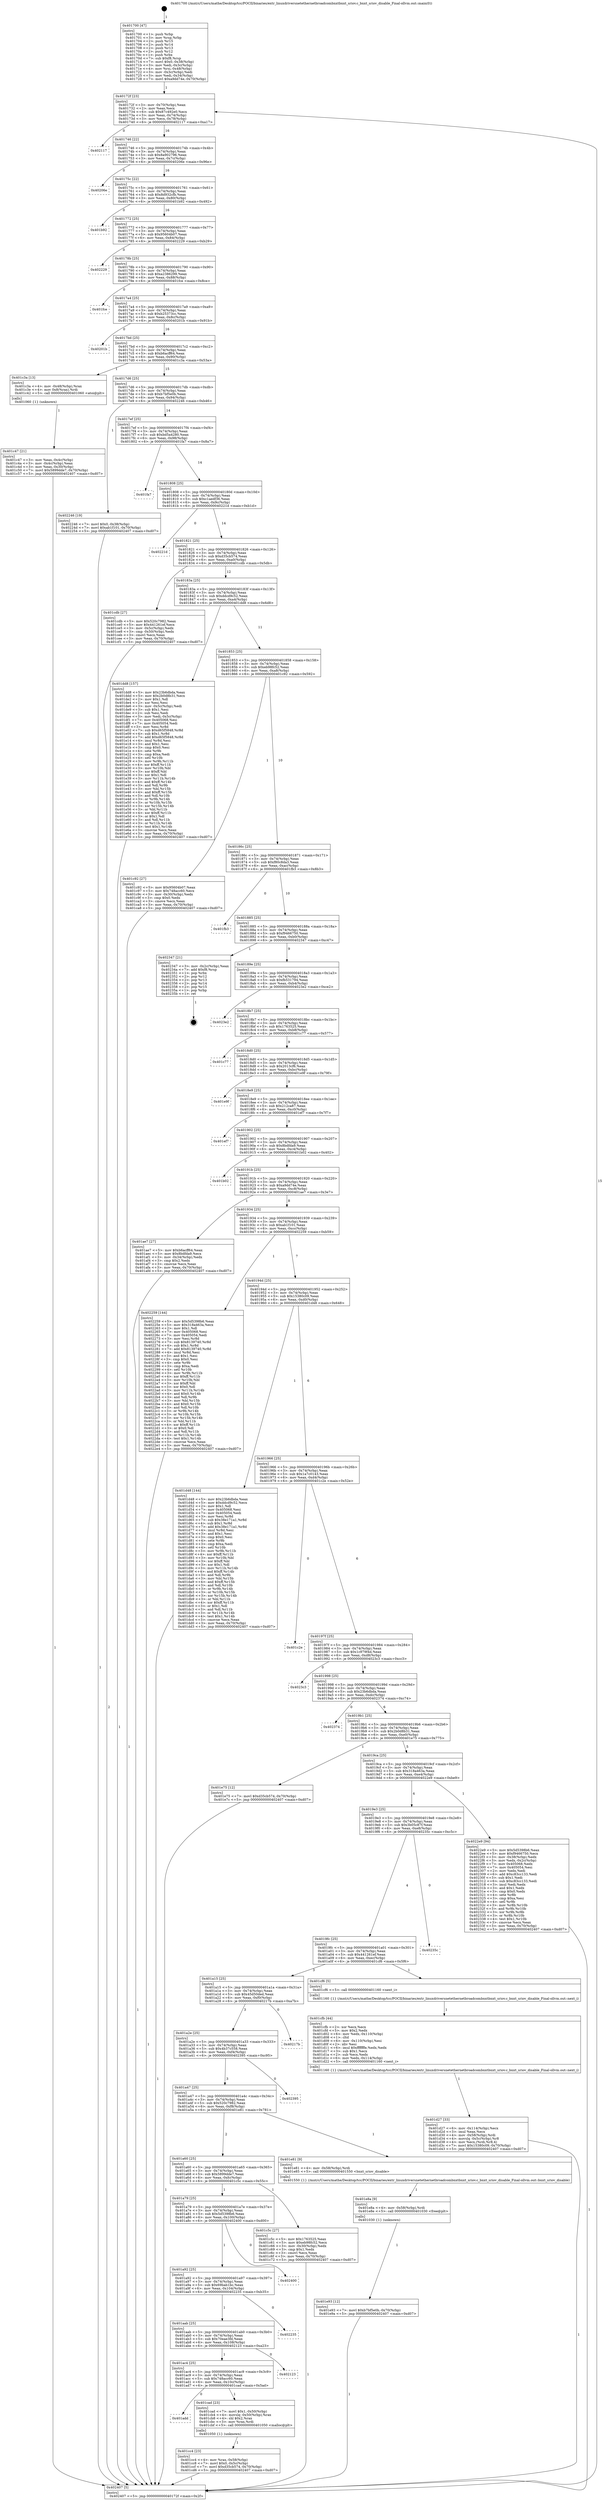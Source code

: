 digraph "0x401700" {
  label = "0x401700 (/mnt/c/Users/mathe/Desktop/tcc/POCII/binaries/extr_linuxdriversnetethernetbroadcombnxtbnxt_sriov.c_bnxt_sriov_disable_Final-ollvm.out::main(0))"
  labelloc = "t"
  node[shape=record]

  Entry [label="",width=0.3,height=0.3,shape=circle,fillcolor=black,style=filled]
  "0x40172f" [label="{
     0x40172f [23]\l
     | [instrs]\l
     &nbsp;&nbsp;0x40172f \<+3\>: mov -0x70(%rbp),%eax\l
     &nbsp;&nbsp;0x401732 \<+2\>: mov %eax,%ecx\l
     &nbsp;&nbsp;0x401734 \<+6\>: sub $0x87c492e0,%ecx\l
     &nbsp;&nbsp;0x40173a \<+3\>: mov %eax,-0x74(%rbp)\l
     &nbsp;&nbsp;0x40173d \<+3\>: mov %ecx,-0x78(%rbp)\l
     &nbsp;&nbsp;0x401740 \<+6\>: je 0000000000402117 \<main+0xa17\>\l
  }"]
  "0x402117" [label="{
     0x402117\l
  }", style=dashed]
  "0x401746" [label="{
     0x401746 [22]\l
     | [instrs]\l
     &nbsp;&nbsp;0x401746 \<+5\>: jmp 000000000040174b \<main+0x4b\>\l
     &nbsp;&nbsp;0x40174b \<+3\>: mov -0x74(%rbp),%eax\l
     &nbsp;&nbsp;0x40174e \<+5\>: sub $0x8a902796,%eax\l
     &nbsp;&nbsp;0x401753 \<+3\>: mov %eax,-0x7c(%rbp)\l
     &nbsp;&nbsp;0x401756 \<+6\>: je 000000000040206e \<main+0x96e\>\l
  }"]
  Exit [label="",width=0.3,height=0.3,shape=circle,fillcolor=black,style=filled,peripheries=2]
  "0x40206e" [label="{
     0x40206e\l
  }", style=dashed]
  "0x40175c" [label="{
     0x40175c [22]\l
     | [instrs]\l
     &nbsp;&nbsp;0x40175c \<+5\>: jmp 0000000000401761 \<main+0x61\>\l
     &nbsp;&nbsp;0x401761 \<+3\>: mov -0x74(%rbp),%eax\l
     &nbsp;&nbsp;0x401764 \<+5\>: sub $0x8d932cfb,%eax\l
     &nbsp;&nbsp;0x401769 \<+3\>: mov %eax,-0x80(%rbp)\l
     &nbsp;&nbsp;0x40176c \<+6\>: je 0000000000401b92 \<main+0x492\>\l
  }"]
  "0x401e93" [label="{
     0x401e93 [12]\l
     | [instrs]\l
     &nbsp;&nbsp;0x401e93 \<+7\>: movl $0xb7bf5e0b,-0x70(%rbp)\l
     &nbsp;&nbsp;0x401e9a \<+5\>: jmp 0000000000402407 \<main+0xd07\>\l
  }"]
  "0x401b92" [label="{
     0x401b92\l
  }", style=dashed]
  "0x401772" [label="{
     0x401772 [25]\l
     | [instrs]\l
     &nbsp;&nbsp;0x401772 \<+5\>: jmp 0000000000401777 \<main+0x77\>\l
     &nbsp;&nbsp;0x401777 \<+3\>: mov -0x74(%rbp),%eax\l
     &nbsp;&nbsp;0x40177a \<+5\>: sub $0x95604b07,%eax\l
     &nbsp;&nbsp;0x40177f \<+6\>: mov %eax,-0x84(%rbp)\l
     &nbsp;&nbsp;0x401785 \<+6\>: je 0000000000402229 \<main+0xb29\>\l
  }"]
  "0x401e8a" [label="{
     0x401e8a [9]\l
     | [instrs]\l
     &nbsp;&nbsp;0x401e8a \<+4\>: mov -0x58(%rbp),%rdi\l
     &nbsp;&nbsp;0x401e8e \<+5\>: call 0000000000401030 \<free@plt\>\l
     | [calls]\l
     &nbsp;&nbsp;0x401030 \{1\} (unknown)\l
  }"]
  "0x402229" [label="{
     0x402229\l
  }", style=dashed]
  "0x40178b" [label="{
     0x40178b [25]\l
     | [instrs]\l
     &nbsp;&nbsp;0x40178b \<+5\>: jmp 0000000000401790 \<main+0x90\>\l
     &nbsp;&nbsp;0x401790 \<+3\>: mov -0x74(%rbp),%eax\l
     &nbsp;&nbsp;0x401793 \<+5\>: sub $0xa2386299,%eax\l
     &nbsp;&nbsp;0x401798 \<+6\>: mov %eax,-0x88(%rbp)\l
     &nbsp;&nbsp;0x40179e \<+6\>: je 0000000000401fce \<main+0x8ce\>\l
  }"]
  "0x401d27" [label="{
     0x401d27 [33]\l
     | [instrs]\l
     &nbsp;&nbsp;0x401d27 \<+6\>: mov -0x114(%rbp),%ecx\l
     &nbsp;&nbsp;0x401d2d \<+3\>: imul %eax,%ecx\l
     &nbsp;&nbsp;0x401d30 \<+4\>: mov -0x58(%rbp),%rdi\l
     &nbsp;&nbsp;0x401d34 \<+4\>: movslq -0x5c(%rbp),%r8\l
     &nbsp;&nbsp;0x401d38 \<+4\>: mov %ecx,(%rdi,%r8,4)\l
     &nbsp;&nbsp;0x401d3c \<+7\>: movl $0x15380c09,-0x70(%rbp)\l
     &nbsp;&nbsp;0x401d43 \<+5\>: jmp 0000000000402407 \<main+0xd07\>\l
  }"]
  "0x401fce" [label="{
     0x401fce\l
  }", style=dashed]
  "0x4017a4" [label="{
     0x4017a4 [25]\l
     | [instrs]\l
     &nbsp;&nbsp;0x4017a4 \<+5\>: jmp 00000000004017a9 \<main+0xa9\>\l
     &nbsp;&nbsp;0x4017a9 \<+3\>: mov -0x74(%rbp),%eax\l
     &nbsp;&nbsp;0x4017ac \<+5\>: sub $0xb25373cc,%eax\l
     &nbsp;&nbsp;0x4017b1 \<+6\>: mov %eax,-0x8c(%rbp)\l
     &nbsp;&nbsp;0x4017b7 \<+6\>: je 000000000040201b \<main+0x91b\>\l
  }"]
  "0x401cfb" [label="{
     0x401cfb [44]\l
     | [instrs]\l
     &nbsp;&nbsp;0x401cfb \<+2\>: xor %ecx,%ecx\l
     &nbsp;&nbsp;0x401cfd \<+5\>: mov $0x2,%edx\l
     &nbsp;&nbsp;0x401d02 \<+6\>: mov %edx,-0x110(%rbp)\l
     &nbsp;&nbsp;0x401d08 \<+1\>: cltd\l
     &nbsp;&nbsp;0x401d09 \<+6\>: mov -0x110(%rbp),%esi\l
     &nbsp;&nbsp;0x401d0f \<+2\>: idiv %esi\l
     &nbsp;&nbsp;0x401d11 \<+6\>: imul $0xfffffffe,%edx,%edx\l
     &nbsp;&nbsp;0x401d17 \<+3\>: sub $0x1,%ecx\l
     &nbsp;&nbsp;0x401d1a \<+2\>: sub %ecx,%edx\l
     &nbsp;&nbsp;0x401d1c \<+6\>: mov %edx,-0x114(%rbp)\l
     &nbsp;&nbsp;0x401d22 \<+5\>: call 0000000000401160 \<next_i\>\l
     | [calls]\l
     &nbsp;&nbsp;0x401160 \{1\} (/mnt/c/Users/mathe/Desktop/tcc/POCII/binaries/extr_linuxdriversnetethernetbroadcombnxtbnxt_sriov.c_bnxt_sriov_disable_Final-ollvm.out::next_i)\l
  }"]
  "0x40201b" [label="{
     0x40201b\l
  }", style=dashed]
  "0x4017bd" [label="{
     0x4017bd [25]\l
     | [instrs]\l
     &nbsp;&nbsp;0x4017bd \<+5\>: jmp 00000000004017c2 \<main+0xc2\>\l
     &nbsp;&nbsp;0x4017c2 \<+3\>: mov -0x74(%rbp),%eax\l
     &nbsp;&nbsp;0x4017c5 \<+5\>: sub $0xb6acff64,%eax\l
     &nbsp;&nbsp;0x4017ca \<+6\>: mov %eax,-0x90(%rbp)\l
     &nbsp;&nbsp;0x4017d0 \<+6\>: je 0000000000401c3a \<main+0x53a\>\l
  }"]
  "0x401cc4" [label="{
     0x401cc4 [23]\l
     | [instrs]\l
     &nbsp;&nbsp;0x401cc4 \<+4\>: mov %rax,-0x58(%rbp)\l
     &nbsp;&nbsp;0x401cc8 \<+7\>: movl $0x0,-0x5c(%rbp)\l
     &nbsp;&nbsp;0x401ccf \<+7\>: movl $0xd35cb574,-0x70(%rbp)\l
     &nbsp;&nbsp;0x401cd6 \<+5\>: jmp 0000000000402407 \<main+0xd07\>\l
  }"]
  "0x401c3a" [label="{
     0x401c3a [13]\l
     | [instrs]\l
     &nbsp;&nbsp;0x401c3a \<+4\>: mov -0x48(%rbp),%rax\l
     &nbsp;&nbsp;0x401c3e \<+4\>: mov 0x8(%rax),%rdi\l
     &nbsp;&nbsp;0x401c42 \<+5\>: call 0000000000401060 \<atoi@plt\>\l
     | [calls]\l
     &nbsp;&nbsp;0x401060 \{1\} (unknown)\l
  }"]
  "0x4017d6" [label="{
     0x4017d6 [25]\l
     | [instrs]\l
     &nbsp;&nbsp;0x4017d6 \<+5\>: jmp 00000000004017db \<main+0xdb\>\l
     &nbsp;&nbsp;0x4017db \<+3\>: mov -0x74(%rbp),%eax\l
     &nbsp;&nbsp;0x4017de \<+5\>: sub $0xb7bf5e0b,%eax\l
     &nbsp;&nbsp;0x4017e3 \<+6\>: mov %eax,-0x94(%rbp)\l
     &nbsp;&nbsp;0x4017e9 \<+6\>: je 0000000000402246 \<main+0xb46\>\l
  }"]
  "0x401add" [label="{
     0x401add\l
  }", style=dashed]
  "0x402246" [label="{
     0x402246 [19]\l
     | [instrs]\l
     &nbsp;&nbsp;0x402246 \<+7\>: movl $0x0,-0x38(%rbp)\l
     &nbsp;&nbsp;0x40224d \<+7\>: movl $0xab1f101,-0x70(%rbp)\l
     &nbsp;&nbsp;0x402254 \<+5\>: jmp 0000000000402407 \<main+0xd07\>\l
  }"]
  "0x4017ef" [label="{
     0x4017ef [25]\l
     | [instrs]\l
     &nbsp;&nbsp;0x4017ef \<+5\>: jmp 00000000004017f4 \<main+0xf4\>\l
     &nbsp;&nbsp;0x4017f4 \<+3\>: mov -0x74(%rbp),%eax\l
     &nbsp;&nbsp;0x4017f7 \<+5\>: sub $0xbd5a4280,%eax\l
     &nbsp;&nbsp;0x4017fc \<+6\>: mov %eax,-0x98(%rbp)\l
     &nbsp;&nbsp;0x401802 \<+6\>: je 0000000000401fa7 \<main+0x8a7\>\l
  }"]
  "0x401cad" [label="{
     0x401cad [23]\l
     | [instrs]\l
     &nbsp;&nbsp;0x401cad \<+7\>: movl $0x1,-0x50(%rbp)\l
     &nbsp;&nbsp;0x401cb4 \<+4\>: movslq -0x50(%rbp),%rax\l
     &nbsp;&nbsp;0x401cb8 \<+4\>: shl $0x2,%rax\l
     &nbsp;&nbsp;0x401cbc \<+3\>: mov %rax,%rdi\l
     &nbsp;&nbsp;0x401cbf \<+5\>: call 0000000000401050 \<malloc@plt\>\l
     | [calls]\l
     &nbsp;&nbsp;0x401050 \{1\} (unknown)\l
  }"]
  "0x401fa7" [label="{
     0x401fa7\l
  }", style=dashed]
  "0x401808" [label="{
     0x401808 [25]\l
     | [instrs]\l
     &nbsp;&nbsp;0x401808 \<+5\>: jmp 000000000040180d \<main+0x10d\>\l
     &nbsp;&nbsp;0x40180d \<+3\>: mov -0x74(%rbp),%eax\l
     &nbsp;&nbsp;0x401810 \<+5\>: sub $0xc1aedf36,%eax\l
     &nbsp;&nbsp;0x401815 \<+6\>: mov %eax,-0x9c(%rbp)\l
     &nbsp;&nbsp;0x40181b \<+6\>: je 000000000040221d \<main+0xb1d\>\l
  }"]
  "0x401ac4" [label="{
     0x401ac4 [25]\l
     | [instrs]\l
     &nbsp;&nbsp;0x401ac4 \<+5\>: jmp 0000000000401ac9 \<main+0x3c9\>\l
     &nbsp;&nbsp;0x401ac9 \<+3\>: mov -0x74(%rbp),%eax\l
     &nbsp;&nbsp;0x401acc \<+5\>: sub $0x748acc60,%eax\l
     &nbsp;&nbsp;0x401ad1 \<+6\>: mov %eax,-0x10c(%rbp)\l
     &nbsp;&nbsp;0x401ad7 \<+6\>: je 0000000000401cad \<main+0x5ad\>\l
  }"]
  "0x40221d" [label="{
     0x40221d\l
  }", style=dashed]
  "0x401821" [label="{
     0x401821 [25]\l
     | [instrs]\l
     &nbsp;&nbsp;0x401821 \<+5\>: jmp 0000000000401826 \<main+0x126\>\l
     &nbsp;&nbsp;0x401826 \<+3\>: mov -0x74(%rbp),%eax\l
     &nbsp;&nbsp;0x401829 \<+5\>: sub $0xd35cb574,%eax\l
     &nbsp;&nbsp;0x40182e \<+6\>: mov %eax,-0xa0(%rbp)\l
     &nbsp;&nbsp;0x401834 \<+6\>: je 0000000000401cdb \<main+0x5db\>\l
  }"]
  "0x402123" [label="{
     0x402123\l
  }", style=dashed]
  "0x401cdb" [label="{
     0x401cdb [27]\l
     | [instrs]\l
     &nbsp;&nbsp;0x401cdb \<+5\>: mov $0x520c7982,%eax\l
     &nbsp;&nbsp;0x401ce0 \<+5\>: mov $0x441261ef,%ecx\l
     &nbsp;&nbsp;0x401ce5 \<+3\>: mov -0x5c(%rbp),%edx\l
     &nbsp;&nbsp;0x401ce8 \<+3\>: cmp -0x50(%rbp),%edx\l
     &nbsp;&nbsp;0x401ceb \<+3\>: cmovl %ecx,%eax\l
     &nbsp;&nbsp;0x401cee \<+3\>: mov %eax,-0x70(%rbp)\l
     &nbsp;&nbsp;0x401cf1 \<+5\>: jmp 0000000000402407 \<main+0xd07\>\l
  }"]
  "0x40183a" [label="{
     0x40183a [25]\l
     | [instrs]\l
     &nbsp;&nbsp;0x40183a \<+5\>: jmp 000000000040183f \<main+0x13f\>\l
     &nbsp;&nbsp;0x40183f \<+3\>: mov -0x74(%rbp),%eax\l
     &nbsp;&nbsp;0x401842 \<+5\>: sub $0xddcd9c52,%eax\l
     &nbsp;&nbsp;0x401847 \<+6\>: mov %eax,-0xa4(%rbp)\l
     &nbsp;&nbsp;0x40184d \<+6\>: je 0000000000401dd8 \<main+0x6d8\>\l
  }"]
  "0x401aab" [label="{
     0x401aab [25]\l
     | [instrs]\l
     &nbsp;&nbsp;0x401aab \<+5\>: jmp 0000000000401ab0 \<main+0x3b0\>\l
     &nbsp;&nbsp;0x401ab0 \<+3\>: mov -0x74(%rbp),%eax\l
     &nbsp;&nbsp;0x401ab3 \<+5\>: sub $0x70eae3fd,%eax\l
     &nbsp;&nbsp;0x401ab8 \<+6\>: mov %eax,-0x108(%rbp)\l
     &nbsp;&nbsp;0x401abe \<+6\>: je 0000000000402123 \<main+0xa23\>\l
  }"]
  "0x401dd8" [label="{
     0x401dd8 [157]\l
     | [instrs]\l
     &nbsp;&nbsp;0x401dd8 \<+5\>: mov $0x23b6dbda,%eax\l
     &nbsp;&nbsp;0x401ddd \<+5\>: mov $0x2b0d8b31,%ecx\l
     &nbsp;&nbsp;0x401de2 \<+2\>: mov $0x1,%dl\l
     &nbsp;&nbsp;0x401de4 \<+2\>: xor %esi,%esi\l
     &nbsp;&nbsp;0x401de6 \<+3\>: mov -0x5c(%rbp),%edi\l
     &nbsp;&nbsp;0x401de9 \<+3\>: sub $0x1,%esi\l
     &nbsp;&nbsp;0x401dec \<+2\>: sub %esi,%edi\l
     &nbsp;&nbsp;0x401dee \<+3\>: mov %edi,-0x5c(%rbp)\l
     &nbsp;&nbsp;0x401df1 \<+7\>: mov 0x405068,%esi\l
     &nbsp;&nbsp;0x401df8 \<+7\>: mov 0x405054,%edi\l
     &nbsp;&nbsp;0x401dff \<+3\>: mov %esi,%r8d\l
     &nbsp;&nbsp;0x401e02 \<+7\>: sub $0xd65f5848,%r8d\l
     &nbsp;&nbsp;0x401e09 \<+4\>: sub $0x1,%r8d\l
     &nbsp;&nbsp;0x401e0d \<+7\>: add $0xd65f5848,%r8d\l
     &nbsp;&nbsp;0x401e14 \<+4\>: imul %r8d,%esi\l
     &nbsp;&nbsp;0x401e18 \<+3\>: and $0x1,%esi\l
     &nbsp;&nbsp;0x401e1b \<+3\>: cmp $0x0,%esi\l
     &nbsp;&nbsp;0x401e1e \<+4\>: sete %r9b\l
     &nbsp;&nbsp;0x401e22 \<+3\>: cmp $0xa,%edi\l
     &nbsp;&nbsp;0x401e25 \<+4\>: setl %r10b\l
     &nbsp;&nbsp;0x401e29 \<+3\>: mov %r9b,%r11b\l
     &nbsp;&nbsp;0x401e2c \<+4\>: xor $0xff,%r11b\l
     &nbsp;&nbsp;0x401e30 \<+3\>: mov %r10b,%bl\l
     &nbsp;&nbsp;0x401e33 \<+3\>: xor $0xff,%bl\l
     &nbsp;&nbsp;0x401e36 \<+3\>: xor $0x1,%dl\l
     &nbsp;&nbsp;0x401e39 \<+3\>: mov %r11b,%r14b\l
     &nbsp;&nbsp;0x401e3c \<+4\>: and $0xff,%r14b\l
     &nbsp;&nbsp;0x401e40 \<+3\>: and %dl,%r9b\l
     &nbsp;&nbsp;0x401e43 \<+3\>: mov %bl,%r15b\l
     &nbsp;&nbsp;0x401e46 \<+4\>: and $0xff,%r15b\l
     &nbsp;&nbsp;0x401e4a \<+3\>: and %dl,%r10b\l
     &nbsp;&nbsp;0x401e4d \<+3\>: or %r9b,%r14b\l
     &nbsp;&nbsp;0x401e50 \<+3\>: or %r10b,%r15b\l
     &nbsp;&nbsp;0x401e53 \<+3\>: xor %r15b,%r14b\l
     &nbsp;&nbsp;0x401e56 \<+3\>: or %bl,%r11b\l
     &nbsp;&nbsp;0x401e59 \<+4\>: xor $0xff,%r11b\l
     &nbsp;&nbsp;0x401e5d \<+3\>: or $0x1,%dl\l
     &nbsp;&nbsp;0x401e60 \<+3\>: and %dl,%r11b\l
     &nbsp;&nbsp;0x401e63 \<+3\>: or %r11b,%r14b\l
     &nbsp;&nbsp;0x401e66 \<+4\>: test $0x1,%r14b\l
     &nbsp;&nbsp;0x401e6a \<+3\>: cmovne %ecx,%eax\l
     &nbsp;&nbsp;0x401e6d \<+3\>: mov %eax,-0x70(%rbp)\l
     &nbsp;&nbsp;0x401e70 \<+5\>: jmp 0000000000402407 \<main+0xd07\>\l
  }"]
  "0x401853" [label="{
     0x401853 [25]\l
     | [instrs]\l
     &nbsp;&nbsp;0x401853 \<+5\>: jmp 0000000000401858 \<main+0x158\>\l
     &nbsp;&nbsp;0x401858 \<+3\>: mov -0x74(%rbp),%eax\l
     &nbsp;&nbsp;0x40185b \<+5\>: sub $0xeb98fc52,%eax\l
     &nbsp;&nbsp;0x401860 \<+6\>: mov %eax,-0xa8(%rbp)\l
     &nbsp;&nbsp;0x401866 \<+6\>: je 0000000000401c92 \<main+0x592\>\l
  }"]
  "0x402235" [label="{
     0x402235\l
  }", style=dashed]
  "0x401c92" [label="{
     0x401c92 [27]\l
     | [instrs]\l
     &nbsp;&nbsp;0x401c92 \<+5\>: mov $0x95604b07,%eax\l
     &nbsp;&nbsp;0x401c97 \<+5\>: mov $0x748acc60,%ecx\l
     &nbsp;&nbsp;0x401c9c \<+3\>: mov -0x30(%rbp),%edx\l
     &nbsp;&nbsp;0x401c9f \<+3\>: cmp $0x0,%edx\l
     &nbsp;&nbsp;0x401ca2 \<+3\>: cmove %ecx,%eax\l
     &nbsp;&nbsp;0x401ca5 \<+3\>: mov %eax,-0x70(%rbp)\l
     &nbsp;&nbsp;0x401ca8 \<+5\>: jmp 0000000000402407 \<main+0xd07\>\l
  }"]
  "0x40186c" [label="{
     0x40186c [25]\l
     | [instrs]\l
     &nbsp;&nbsp;0x40186c \<+5\>: jmp 0000000000401871 \<main+0x171\>\l
     &nbsp;&nbsp;0x401871 \<+3\>: mov -0x74(%rbp),%eax\l
     &nbsp;&nbsp;0x401874 \<+5\>: sub $0xf80c8da3,%eax\l
     &nbsp;&nbsp;0x401879 \<+6\>: mov %eax,-0xac(%rbp)\l
     &nbsp;&nbsp;0x40187f \<+6\>: je 0000000000401fb3 \<main+0x8b3\>\l
  }"]
  "0x401a92" [label="{
     0x401a92 [25]\l
     | [instrs]\l
     &nbsp;&nbsp;0x401a92 \<+5\>: jmp 0000000000401a97 \<main+0x397\>\l
     &nbsp;&nbsp;0x401a97 \<+3\>: mov -0x74(%rbp),%eax\l
     &nbsp;&nbsp;0x401a9a \<+5\>: sub $0x69bab1bc,%eax\l
     &nbsp;&nbsp;0x401a9f \<+6\>: mov %eax,-0x104(%rbp)\l
     &nbsp;&nbsp;0x401aa5 \<+6\>: je 0000000000402235 \<main+0xb35\>\l
  }"]
  "0x401fb3" [label="{
     0x401fb3\l
  }", style=dashed]
  "0x401885" [label="{
     0x401885 [25]\l
     | [instrs]\l
     &nbsp;&nbsp;0x401885 \<+5\>: jmp 000000000040188a \<main+0x18a\>\l
     &nbsp;&nbsp;0x40188a \<+3\>: mov -0x74(%rbp),%eax\l
     &nbsp;&nbsp;0x40188d \<+5\>: sub $0xf9466750,%eax\l
     &nbsp;&nbsp;0x401892 \<+6\>: mov %eax,-0xb0(%rbp)\l
     &nbsp;&nbsp;0x401898 \<+6\>: je 0000000000402347 \<main+0xc47\>\l
  }"]
  "0x402400" [label="{
     0x402400\l
  }", style=dashed]
  "0x402347" [label="{
     0x402347 [21]\l
     | [instrs]\l
     &nbsp;&nbsp;0x402347 \<+3\>: mov -0x2c(%rbp),%eax\l
     &nbsp;&nbsp;0x40234a \<+7\>: add $0xf8,%rsp\l
     &nbsp;&nbsp;0x402351 \<+1\>: pop %rbx\l
     &nbsp;&nbsp;0x402352 \<+2\>: pop %r12\l
     &nbsp;&nbsp;0x402354 \<+2\>: pop %r13\l
     &nbsp;&nbsp;0x402356 \<+2\>: pop %r14\l
     &nbsp;&nbsp;0x402358 \<+2\>: pop %r15\l
     &nbsp;&nbsp;0x40235a \<+1\>: pop %rbp\l
     &nbsp;&nbsp;0x40235b \<+1\>: ret\l
  }"]
  "0x40189e" [label="{
     0x40189e [25]\l
     | [instrs]\l
     &nbsp;&nbsp;0x40189e \<+5\>: jmp 00000000004018a3 \<main+0x1a3\>\l
     &nbsp;&nbsp;0x4018a3 \<+3\>: mov -0x74(%rbp),%eax\l
     &nbsp;&nbsp;0x4018a6 \<+5\>: sub $0xfb531794,%eax\l
     &nbsp;&nbsp;0x4018ab \<+6\>: mov %eax,-0xb4(%rbp)\l
     &nbsp;&nbsp;0x4018b1 \<+6\>: je 00000000004023e2 \<main+0xce2\>\l
  }"]
  "0x401a79" [label="{
     0x401a79 [25]\l
     | [instrs]\l
     &nbsp;&nbsp;0x401a79 \<+5\>: jmp 0000000000401a7e \<main+0x37e\>\l
     &nbsp;&nbsp;0x401a7e \<+3\>: mov -0x74(%rbp),%eax\l
     &nbsp;&nbsp;0x401a81 \<+5\>: sub $0x5d5398b6,%eax\l
     &nbsp;&nbsp;0x401a86 \<+6\>: mov %eax,-0x100(%rbp)\l
     &nbsp;&nbsp;0x401a8c \<+6\>: je 0000000000402400 \<main+0xd00\>\l
  }"]
  "0x4023e2" [label="{
     0x4023e2\l
  }", style=dashed]
  "0x4018b7" [label="{
     0x4018b7 [25]\l
     | [instrs]\l
     &nbsp;&nbsp;0x4018b7 \<+5\>: jmp 00000000004018bc \<main+0x1bc\>\l
     &nbsp;&nbsp;0x4018bc \<+3\>: mov -0x74(%rbp),%eax\l
     &nbsp;&nbsp;0x4018bf \<+5\>: sub $0x1763525,%eax\l
     &nbsp;&nbsp;0x4018c4 \<+6\>: mov %eax,-0xb8(%rbp)\l
     &nbsp;&nbsp;0x4018ca \<+6\>: je 0000000000401c77 \<main+0x577\>\l
  }"]
  "0x401c5c" [label="{
     0x401c5c [27]\l
     | [instrs]\l
     &nbsp;&nbsp;0x401c5c \<+5\>: mov $0x1763525,%eax\l
     &nbsp;&nbsp;0x401c61 \<+5\>: mov $0xeb98fc52,%ecx\l
     &nbsp;&nbsp;0x401c66 \<+3\>: mov -0x30(%rbp),%edx\l
     &nbsp;&nbsp;0x401c69 \<+3\>: cmp $0x1,%edx\l
     &nbsp;&nbsp;0x401c6c \<+3\>: cmovl %ecx,%eax\l
     &nbsp;&nbsp;0x401c6f \<+3\>: mov %eax,-0x70(%rbp)\l
     &nbsp;&nbsp;0x401c72 \<+5\>: jmp 0000000000402407 \<main+0xd07\>\l
  }"]
  "0x401c77" [label="{
     0x401c77\l
  }", style=dashed]
  "0x4018d0" [label="{
     0x4018d0 [25]\l
     | [instrs]\l
     &nbsp;&nbsp;0x4018d0 \<+5\>: jmp 00000000004018d5 \<main+0x1d5\>\l
     &nbsp;&nbsp;0x4018d5 \<+3\>: mov -0x74(%rbp),%eax\l
     &nbsp;&nbsp;0x4018d8 \<+5\>: sub $0x2013cf6,%eax\l
     &nbsp;&nbsp;0x4018dd \<+6\>: mov %eax,-0xbc(%rbp)\l
     &nbsp;&nbsp;0x4018e3 \<+6\>: je 0000000000401e9f \<main+0x79f\>\l
  }"]
  "0x401a60" [label="{
     0x401a60 [25]\l
     | [instrs]\l
     &nbsp;&nbsp;0x401a60 \<+5\>: jmp 0000000000401a65 \<main+0x365\>\l
     &nbsp;&nbsp;0x401a65 \<+3\>: mov -0x74(%rbp),%eax\l
     &nbsp;&nbsp;0x401a68 \<+5\>: sub $0x5899dde7,%eax\l
     &nbsp;&nbsp;0x401a6d \<+6\>: mov %eax,-0xfc(%rbp)\l
     &nbsp;&nbsp;0x401a73 \<+6\>: je 0000000000401c5c \<main+0x55c\>\l
  }"]
  "0x401e9f" [label="{
     0x401e9f\l
  }", style=dashed]
  "0x4018e9" [label="{
     0x4018e9 [25]\l
     | [instrs]\l
     &nbsp;&nbsp;0x4018e9 \<+5\>: jmp 00000000004018ee \<main+0x1ee\>\l
     &nbsp;&nbsp;0x4018ee \<+3\>: mov -0x74(%rbp),%eax\l
     &nbsp;&nbsp;0x4018f1 \<+5\>: sub $0x212ca87,%eax\l
     &nbsp;&nbsp;0x4018f6 \<+6\>: mov %eax,-0xc0(%rbp)\l
     &nbsp;&nbsp;0x4018fc \<+6\>: je 0000000000401ef7 \<main+0x7f7\>\l
  }"]
  "0x401e81" [label="{
     0x401e81 [9]\l
     | [instrs]\l
     &nbsp;&nbsp;0x401e81 \<+4\>: mov -0x58(%rbp),%rdi\l
     &nbsp;&nbsp;0x401e85 \<+5\>: call 0000000000401550 \<bnxt_sriov_disable\>\l
     | [calls]\l
     &nbsp;&nbsp;0x401550 \{1\} (/mnt/c/Users/mathe/Desktop/tcc/POCII/binaries/extr_linuxdriversnetethernetbroadcombnxtbnxt_sriov.c_bnxt_sriov_disable_Final-ollvm.out::bnxt_sriov_disable)\l
  }"]
  "0x401ef7" [label="{
     0x401ef7\l
  }", style=dashed]
  "0x401902" [label="{
     0x401902 [25]\l
     | [instrs]\l
     &nbsp;&nbsp;0x401902 \<+5\>: jmp 0000000000401907 \<main+0x207\>\l
     &nbsp;&nbsp;0x401907 \<+3\>: mov -0x74(%rbp),%eax\l
     &nbsp;&nbsp;0x40190a \<+5\>: sub $0x8bdfda9,%eax\l
     &nbsp;&nbsp;0x40190f \<+6\>: mov %eax,-0xc4(%rbp)\l
     &nbsp;&nbsp;0x401915 \<+6\>: je 0000000000401b02 \<main+0x402\>\l
  }"]
  "0x401a47" [label="{
     0x401a47 [25]\l
     | [instrs]\l
     &nbsp;&nbsp;0x401a47 \<+5\>: jmp 0000000000401a4c \<main+0x34c\>\l
     &nbsp;&nbsp;0x401a4c \<+3\>: mov -0x74(%rbp),%eax\l
     &nbsp;&nbsp;0x401a4f \<+5\>: sub $0x520c7982,%eax\l
     &nbsp;&nbsp;0x401a54 \<+6\>: mov %eax,-0xf8(%rbp)\l
     &nbsp;&nbsp;0x401a5a \<+6\>: je 0000000000401e81 \<main+0x781\>\l
  }"]
  "0x401b02" [label="{
     0x401b02\l
  }", style=dashed]
  "0x40191b" [label="{
     0x40191b [25]\l
     | [instrs]\l
     &nbsp;&nbsp;0x40191b \<+5\>: jmp 0000000000401920 \<main+0x220\>\l
     &nbsp;&nbsp;0x401920 \<+3\>: mov -0x74(%rbp),%eax\l
     &nbsp;&nbsp;0x401923 \<+5\>: sub $0xa9dd74e,%eax\l
     &nbsp;&nbsp;0x401928 \<+6\>: mov %eax,-0xc8(%rbp)\l
     &nbsp;&nbsp;0x40192e \<+6\>: je 0000000000401ae7 \<main+0x3e7\>\l
  }"]
  "0x402395" [label="{
     0x402395\l
  }", style=dashed]
  "0x401ae7" [label="{
     0x401ae7 [27]\l
     | [instrs]\l
     &nbsp;&nbsp;0x401ae7 \<+5\>: mov $0xb6acff64,%eax\l
     &nbsp;&nbsp;0x401aec \<+5\>: mov $0x8bdfda9,%ecx\l
     &nbsp;&nbsp;0x401af1 \<+3\>: mov -0x34(%rbp),%edx\l
     &nbsp;&nbsp;0x401af4 \<+3\>: cmp $0x2,%edx\l
     &nbsp;&nbsp;0x401af7 \<+3\>: cmovne %ecx,%eax\l
     &nbsp;&nbsp;0x401afa \<+3\>: mov %eax,-0x70(%rbp)\l
     &nbsp;&nbsp;0x401afd \<+5\>: jmp 0000000000402407 \<main+0xd07\>\l
  }"]
  "0x401934" [label="{
     0x401934 [25]\l
     | [instrs]\l
     &nbsp;&nbsp;0x401934 \<+5\>: jmp 0000000000401939 \<main+0x239\>\l
     &nbsp;&nbsp;0x401939 \<+3\>: mov -0x74(%rbp),%eax\l
     &nbsp;&nbsp;0x40193c \<+5\>: sub $0xab1f101,%eax\l
     &nbsp;&nbsp;0x401941 \<+6\>: mov %eax,-0xcc(%rbp)\l
     &nbsp;&nbsp;0x401947 \<+6\>: je 0000000000402259 \<main+0xb59\>\l
  }"]
  "0x402407" [label="{
     0x402407 [5]\l
     | [instrs]\l
     &nbsp;&nbsp;0x402407 \<+5\>: jmp 000000000040172f \<main+0x2f\>\l
  }"]
  "0x401700" [label="{
     0x401700 [47]\l
     | [instrs]\l
     &nbsp;&nbsp;0x401700 \<+1\>: push %rbp\l
     &nbsp;&nbsp;0x401701 \<+3\>: mov %rsp,%rbp\l
     &nbsp;&nbsp;0x401704 \<+2\>: push %r15\l
     &nbsp;&nbsp;0x401706 \<+2\>: push %r14\l
     &nbsp;&nbsp;0x401708 \<+2\>: push %r13\l
     &nbsp;&nbsp;0x40170a \<+2\>: push %r12\l
     &nbsp;&nbsp;0x40170c \<+1\>: push %rbx\l
     &nbsp;&nbsp;0x40170d \<+7\>: sub $0xf8,%rsp\l
     &nbsp;&nbsp;0x401714 \<+7\>: movl $0x0,-0x38(%rbp)\l
     &nbsp;&nbsp;0x40171b \<+3\>: mov %edi,-0x3c(%rbp)\l
     &nbsp;&nbsp;0x40171e \<+4\>: mov %rsi,-0x48(%rbp)\l
     &nbsp;&nbsp;0x401722 \<+3\>: mov -0x3c(%rbp),%edi\l
     &nbsp;&nbsp;0x401725 \<+3\>: mov %edi,-0x34(%rbp)\l
     &nbsp;&nbsp;0x401728 \<+7\>: movl $0xa9dd74e,-0x70(%rbp)\l
  }"]
  "0x401c47" [label="{
     0x401c47 [21]\l
     | [instrs]\l
     &nbsp;&nbsp;0x401c47 \<+3\>: mov %eax,-0x4c(%rbp)\l
     &nbsp;&nbsp;0x401c4a \<+3\>: mov -0x4c(%rbp),%eax\l
     &nbsp;&nbsp;0x401c4d \<+3\>: mov %eax,-0x30(%rbp)\l
     &nbsp;&nbsp;0x401c50 \<+7\>: movl $0x5899dde7,-0x70(%rbp)\l
     &nbsp;&nbsp;0x401c57 \<+5\>: jmp 0000000000402407 \<main+0xd07\>\l
  }"]
  "0x401a2e" [label="{
     0x401a2e [25]\l
     | [instrs]\l
     &nbsp;&nbsp;0x401a2e \<+5\>: jmp 0000000000401a33 \<main+0x333\>\l
     &nbsp;&nbsp;0x401a33 \<+3\>: mov -0x74(%rbp),%eax\l
     &nbsp;&nbsp;0x401a36 \<+5\>: sub $0x4b37c558,%eax\l
     &nbsp;&nbsp;0x401a3b \<+6\>: mov %eax,-0xf4(%rbp)\l
     &nbsp;&nbsp;0x401a41 \<+6\>: je 0000000000402395 \<main+0xc95\>\l
  }"]
  "0x402259" [label="{
     0x402259 [144]\l
     | [instrs]\l
     &nbsp;&nbsp;0x402259 \<+5\>: mov $0x5d5398b6,%eax\l
     &nbsp;&nbsp;0x40225e \<+5\>: mov $0x318a463a,%ecx\l
     &nbsp;&nbsp;0x402263 \<+2\>: mov $0x1,%dl\l
     &nbsp;&nbsp;0x402265 \<+7\>: mov 0x405068,%esi\l
     &nbsp;&nbsp;0x40226c \<+7\>: mov 0x405054,%edi\l
     &nbsp;&nbsp;0x402273 \<+3\>: mov %esi,%r8d\l
     &nbsp;&nbsp;0x402276 \<+7\>: sub $0x8139740,%r8d\l
     &nbsp;&nbsp;0x40227d \<+4\>: sub $0x1,%r8d\l
     &nbsp;&nbsp;0x402281 \<+7\>: add $0x8139740,%r8d\l
     &nbsp;&nbsp;0x402288 \<+4\>: imul %r8d,%esi\l
     &nbsp;&nbsp;0x40228c \<+3\>: and $0x1,%esi\l
     &nbsp;&nbsp;0x40228f \<+3\>: cmp $0x0,%esi\l
     &nbsp;&nbsp;0x402292 \<+4\>: sete %r9b\l
     &nbsp;&nbsp;0x402296 \<+3\>: cmp $0xa,%edi\l
     &nbsp;&nbsp;0x402299 \<+4\>: setl %r10b\l
     &nbsp;&nbsp;0x40229d \<+3\>: mov %r9b,%r11b\l
     &nbsp;&nbsp;0x4022a0 \<+4\>: xor $0xff,%r11b\l
     &nbsp;&nbsp;0x4022a4 \<+3\>: mov %r10b,%bl\l
     &nbsp;&nbsp;0x4022a7 \<+3\>: xor $0xff,%bl\l
     &nbsp;&nbsp;0x4022aa \<+3\>: xor $0x0,%dl\l
     &nbsp;&nbsp;0x4022ad \<+3\>: mov %r11b,%r14b\l
     &nbsp;&nbsp;0x4022b0 \<+4\>: and $0x0,%r14b\l
     &nbsp;&nbsp;0x4022b4 \<+3\>: and %dl,%r9b\l
     &nbsp;&nbsp;0x4022b7 \<+3\>: mov %bl,%r15b\l
     &nbsp;&nbsp;0x4022ba \<+4\>: and $0x0,%r15b\l
     &nbsp;&nbsp;0x4022be \<+3\>: and %dl,%r10b\l
     &nbsp;&nbsp;0x4022c1 \<+3\>: or %r9b,%r14b\l
     &nbsp;&nbsp;0x4022c4 \<+3\>: or %r10b,%r15b\l
     &nbsp;&nbsp;0x4022c7 \<+3\>: xor %r15b,%r14b\l
     &nbsp;&nbsp;0x4022ca \<+3\>: or %bl,%r11b\l
     &nbsp;&nbsp;0x4022cd \<+4\>: xor $0xff,%r11b\l
     &nbsp;&nbsp;0x4022d1 \<+3\>: or $0x0,%dl\l
     &nbsp;&nbsp;0x4022d4 \<+3\>: and %dl,%r11b\l
     &nbsp;&nbsp;0x4022d7 \<+3\>: or %r11b,%r14b\l
     &nbsp;&nbsp;0x4022da \<+4\>: test $0x1,%r14b\l
     &nbsp;&nbsp;0x4022de \<+3\>: cmovne %ecx,%eax\l
     &nbsp;&nbsp;0x4022e1 \<+3\>: mov %eax,-0x70(%rbp)\l
     &nbsp;&nbsp;0x4022e4 \<+5\>: jmp 0000000000402407 \<main+0xd07\>\l
  }"]
  "0x40194d" [label="{
     0x40194d [25]\l
     | [instrs]\l
     &nbsp;&nbsp;0x40194d \<+5\>: jmp 0000000000401952 \<main+0x252\>\l
     &nbsp;&nbsp;0x401952 \<+3\>: mov -0x74(%rbp),%eax\l
     &nbsp;&nbsp;0x401955 \<+5\>: sub $0x15380c09,%eax\l
     &nbsp;&nbsp;0x40195a \<+6\>: mov %eax,-0xd0(%rbp)\l
     &nbsp;&nbsp;0x401960 \<+6\>: je 0000000000401d48 \<main+0x648\>\l
  }"]
  "0x40217b" [label="{
     0x40217b\l
  }", style=dashed]
  "0x401d48" [label="{
     0x401d48 [144]\l
     | [instrs]\l
     &nbsp;&nbsp;0x401d48 \<+5\>: mov $0x23b6dbda,%eax\l
     &nbsp;&nbsp;0x401d4d \<+5\>: mov $0xddcd9c52,%ecx\l
     &nbsp;&nbsp;0x401d52 \<+2\>: mov $0x1,%dl\l
     &nbsp;&nbsp;0x401d54 \<+7\>: mov 0x405068,%esi\l
     &nbsp;&nbsp;0x401d5b \<+7\>: mov 0x405054,%edi\l
     &nbsp;&nbsp;0x401d62 \<+3\>: mov %esi,%r8d\l
     &nbsp;&nbsp;0x401d65 \<+7\>: sub $0x38e171a1,%r8d\l
     &nbsp;&nbsp;0x401d6c \<+4\>: sub $0x1,%r8d\l
     &nbsp;&nbsp;0x401d70 \<+7\>: add $0x38e171a1,%r8d\l
     &nbsp;&nbsp;0x401d77 \<+4\>: imul %r8d,%esi\l
     &nbsp;&nbsp;0x401d7b \<+3\>: and $0x1,%esi\l
     &nbsp;&nbsp;0x401d7e \<+3\>: cmp $0x0,%esi\l
     &nbsp;&nbsp;0x401d81 \<+4\>: sete %r9b\l
     &nbsp;&nbsp;0x401d85 \<+3\>: cmp $0xa,%edi\l
     &nbsp;&nbsp;0x401d88 \<+4\>: setl %r10b\l
     &nbsp;&nbsp;0x401d8c \<+3\>: mov %r9b,%r11b\l
     &nbsp;&nbsp;0x401d8f \<+4\>: xor $0xff,%r11b\l
     &nbsp;&nbsp;0x401d93 \<+3\>: mov %r10b,%bl\l
     &nbsp;&nbsp;0x401d96 \<+3\>: xor $0xff,%bl\l
     &nbsp;&nbsp;0x401d99 \<+3\>: xor $0x1,%dl\l
     &nbsp;&nbsp;0x401d9c \<+3\>: mov %r11b,%r14b\l
     &nbsp;&nbsp;0x401d9f \<+4\>: and $0xff,%r14b\l
     &nbsp;&nbsp;0x401da3 \<+3\>: and %dl,%r9b\l
     &nbsp;&nbsp;0x401da6 \<+3\>: mov %bl,%r15b\l
     &nbsp;&nbsp;0x401da9 \<+4\>: and $0xff,%r15b\l
     &nbsp;&nbsp;0x401dad \<+3\>: and %dl,%r10b\l
     &nbsp;&nbsp;0x401db0 \<+3\>: or %r9b,%r14b\l
     &nbsp;&nbsp;0x401db3 \<+3\>: or %r10b,%r15b\l
     &nbsp;&nbsp;0x401db6 \<+3\>: xor %r15b,%r14b\l
     &nbsp;&nbsp;0x401db9 \<+3\>: or %bl,%r11b\l
     &nbsp;&nbsp;0x401dbc \<+4\>: xor $0xff,%r11b\l
     &nbsp;&nbsp;0x401dc0 \<+3\>: or $0x1,%dl\l
     &nbsp;&nbsp;0x401dc3 \<+3\>: and %dl,%r11b\l
     &nbsp;&nbsp;0x401dc6 \<+3\>: or %r11b,%r14b\l
     &nbsp;&nbsp;0x401dc9 \<+4\>: test $0x1,%r14b\l
     &nbsp;&nbsp;0x401dcd \<+3\>: cmovne %ecx,%eax\l
     &nbsp;&nbsp;0x401dd0 \<+3\>: mov %eax,-0x70(%rbp)\l
     &nbsp;&nbsp;0x401dd3 \<+5\>: jmp 0000000000402407 \<main+0xd07\>\l
  }"]
  "0x401966" [label="{
     0x401966 [25]\l
     | [instrs]\l
     &nbsp;&nbsp;0x401966 \<+5\>: jmp 000000000040196b \<main+0x26b\>\l
     &nbsp;&nbsp;0x40196b \<+3\>: mov -0x74(%rbp),%eax\l
     &nbsp;&nbsp;0x40196e \<+5\>: sub $0x1a7c0143,%eax\l
     &nbsp;&nbsp;0x401973 \<+6\>: mov %eax,-0xd4(%rbp)\l
     &nbsp;&nbsp;0x401979 \<+6\>: je 0000000000401c2e \<main+0x52e\>\l
  }"]
  "0x401a15" [label="{
     0x401a15 [25]\l
     | [instrs]\l
     &nbsp;&nbsp;0x401a15 \<+5\>: jmp 0000000000401a1a \<main+0x31a\>\l
     &nbsp;&nbsp;0x401a1a \<+3\>: mov -0x74(%rbp),%eax\l
     &nbsp;&nbsp;0x401a1d \<+5\>: sub $0x45d50ded,%eax\l
     &nbsp;&nbsp;0x401a22 \<+6\>: mov %eax,-0xf0(%rbp)\l
     &nbsp;&nbsp;0x401a28 \<+6\>: je 000000000040217b \<main+0xa7b\>\l
  }"]
  "0x401c2e" [label="{
     0x401c2e\l
  }", style=dashed]
  "0x40197f" [label="{
     0x40197f [25]\l
     | [instrs]\l
     &nbsp;&nbsp;0x40197f \<+5\>: jmp 0000000000401984 \<main+0x284\>\l
     &nbsp;&nbsp;0x401984 \<+3\>: mov -0x74(%rbp),%eax\l
     &nbsp;&nbsp;0x401987 \<+5\>: sub $0x1c979f4d,%eax\l
     &nbsp;&nbsp;0x40198c \<+6\>: mov %eax,-0xd8(%rbp)\l
     &nbsp;&nbsp;0x401992 \<+6\>: je 00000000004023c3 \<main+0xcc3\>\l
  }"]
  "0x401cf6" [label="{
     0x401cf6 [5]\l
     | [instrs]\l
     &nbsp;&nbsp;0x401cf6 \<+5\>: call 0000000000401160 \<next_i\>\l
     | [calls]\l
     &nbsp;&nbsp;0x401160 \{1\} (/mnt/c/Users/mathe/Desktop/tcc/POCII/binaries/extr_linuxdriversnetethernetbroadcombnxtbnxt_sriov.c_bnxt_sriov_disable_Final-ollvm.out::next_i)\l
  }"]
  "0x4023c3" [label="{
     0x4023c3\l
  }", style=dashed]
  "0x401998" [label="{
     0x401998 [25]\l
     | [instrs]\l
     &nbsp;&nbsp;0x401998 \<+5\>: jmp 000000000040199d \<main+0x29d\>\l
     &nbsp;&nbsp;0x40199d \<+3\>: mov -0x74(%rbp),%eax\l
     &nbsp;&nbsp;0x4019a0 \<+5\>: sub $0x23b6dbda,%eax\l
     &nbsp;&nbsp;0x4019a5 \<+6\>: mov %eax,-0xdc(%rbp)\l
     &nbsp;&nbsp;0x4019ab \<+6\>: je 0000000000402374 \<main+0xc74\>\l
  }"]
  "0x4019fc" [label="{
     0x4019fc [25]\l
     | [instrs]\l
     &nbsp;&nbsp;0x4019fc \<+5\>: jmp 0000000000401a01 \<main+0x301\>\l
     &nbsp;&nbsp;0x401a01 \<+3\>: mov -0x74(%rbp),%eax\l
     &nbsp;&nbsp;0x401a04 \<+5\>: sub $0x441261ef,%eax\l
     &nbsp;&nbsp;0x401a09 \<+6\>: mov %eax,-0xec(%rbp)\l
     &nbsp;&nbsp;0x401a0f \<+6\>: je 0000000000401cf6 \<main+0x5f6\>\l
  }"]
  "0x402374" [label="{
     0x402374\l
  }", style=dashed]
  "0x4019b1" [label="{
     0x4019b1 [25]\l
     | [instrs]\l
     &nbsp;&nbsp;0x4019b1 \<+5\>: jmp 00000000004019b6 \<main+0x2b6\>\l
     &nbsp;&nbsp;0x4019b6 \<+3\>: mov -0x74(%rbp),%eax\l
     &nbsp;&nbsp;0x4019b9 \<+5\>: sub $0x2b0d8b31,%eax\l
     &nbsp;&nbsp;0x4019be \<+6\>: mov %eax,-0xe0(%rbp)\l
     &nbsp;&nbsp;0x4019c4 \<+6\>: je 0000000000401e75 \<main+0x775\>\l
  }"]
  "0x40235c" [label="{
     0x40235c\l
  }", style=dashed]
  "0x401e75" [label="{
     0x401e75 [12]\l
     | [instrs]\l
     &nbsp;&nbsp;0x401e75 \<+7\>: movl $0xd35cb574,-0x70(%rbp)\l
     &nbsp;&nbsp;0x401e7c \<+5\>: jmp 0000000000402407 \<main+0xd07\>\l
  }"]
  "0x4019ca" [label="{
     0x4019ca [25]\l
     | [instrs]\l
     &nbsp;&nbsp;0x4019ca \<+5\>: jmp 00000000004019cf \<main+0x2cf\>\l
     &nbsp;&nbsp;0x4019cf \<+3\>: mov -0x74(%rbp),%eax\l
     &nbsp;&nbsp;0x4019d2 \<+5\>: sub $0x318a463a,%eax\l
     &nbsp;&nbsp;0x4019d7 \<+6\>: mov %eax,-0xe4(%rbp)\l
     &nbsp;&nbsp;0x4019dd \<+6\>: je 00000000004022e9 \<main+0xbe9\>\l
  }"]
  "0x4019e3" [label="{
     0x4019e3 [25]\l
     | [instrs]\l
     &nbsp;&nbsp;0x4019e3 \<+5\>: jmp 00000000004019e8 \<main+0x2e8\>\l
     &nbsp;&nbsp;0x4019e8 \<+3\>: mov -0x74(%rbp),%eax\l
     &nbsp;&nbsp;0x4019eb \<+5\>: sub $0x3b05c87f,%eax\l
     &nbsp;&nbsp;0x4019f0 \<+6\>: mov %eax,-0xe8(%rbp)\l
     &nbsp;&nbsp;0x4019f6 \<+6\>: je 000000000040235c \<main+0xc5c\>\l
  }"]
  "0x4022e9" [label="{
     0x4022e9 [94]\l
     | [instrs]\l
     &nbsp;&nbsp;0x4022e9 \<+5\>: mov $0x5d5398b6,%eax\l
     &nbsp;&nbsp;0x4022ee \<+5\>: mov $0xf9466750,%ecx\l
     &nbsp;&nbsp;0x4022f3 \<+3\>: mov -0x38(%rbp),%edx\l
     &nbsp;&nbsp;0x4022f6 \<+3\>: mov %edx,-0x2c(%rbp)\l
     &nbsp;&nbsp;0x4022f9 \<+7\>: mov 0x405068,%edx\l
     &nbsp;&nbsp;0x402300 \<+7\>: mov 0x405054,%esi\l
     &nbsp;&nbsp;0x402307 \<+2\>: mov %edx,%edi\l
     &nbsp;&nbsp;0x402309 \<+6\>: add $0xc83cc133,%edi\l
     &nbsp;&nbsp;0x40230f \<+3\>: sub $0x1,%edi\l
     &nbsp;&nbsp;0x402312 \<+6\>: sub $0xc83cc133,%edi\l
     &nbsp;&nbsp;0x402318 \<+3\>: imul %edi,%edx\l
     &nbsp;&nbsp;0x40231b \<+3\>: and $0x1,%edx\l
     &nbsp;&nbsp;0x40231e \<+3\>: cmp $0x0,%edx\l
     &nbsp;&nbsp;0x402321 \<+4\>: sete %r8b\l
     &nbsp;&nbsp;0x402325 \<+3\>: cmp $0xa,%esi\l
     &nbsp;&nbsp;0x402328 \<+4\>: setl %r9b\l
     &nbsp;&nbsp;0x40232c \<+3\>: mov %r8b,%r10b\l
     &nbsp;&nbsp;0x40232f \<+3\>: and %r9b,%r10b\l
     &nbsp;&nbsp;0x402332 \<+3\>: xor %r9b,%r8b\l
     &nbsp;&nbsp;0x402335 \<+3\>: or %r8b,%r10b\l
     &nbsp;&nbsp;0x402338 \<+4\>: test $0x1,%r10b\l
     &nbsp;&nbsp;0x40233c \<+3\>: cmovne %ecx,%eax\l
     &nbsp;&nbsp;0x40233f \<+3\>: mov %eax,-0x70(%rbp)\l
     &nbsp;&nbsp;0x402342 \<+5\>: jmp 0000000000402407 \<main+0xd07\>\l
  }"]
  Entry -> "0x401700" [label=" 1"]
  "0x40172f" -> "0x402117" [label=" 0"]
  "0x40172f" -> "0x401746" [label=" 16"]
  "0x402347" -> Exit [label=" 1"]
  "0x401746" -> "0x40206e" [label=" 0"]
  "0x401746" -> "0x40175c" [label=" 16"]
  "0x4022e9" -> "0x402407" [label=" 1"]
  "0x40175c" -> "0x401b92" [label=" 0"]
  "0x40175c" -> "0x401772" [label=" 16"]
  "0x402259" -> "0x402407" [label=" 1"]
  "0x401772" -> "0x402229" [label=" 0"]
  "0x401772" -> "0x40178b" [label=" 16"]
  "0x402246" -> "0x402407" [label=" 1"]
  "0x40178b" -> "0x401fce" [label=" 0"]
  "0x40178b" -> "0x4017a4" [label=" 16"]
  "0x401e93" -> "0x402407" [label=" 1"]
  "0x4017a4" -> "0x40201b" [label=" 0"]
  "0x4017a4" -> "0x4017bd" [label=" 16"]
  "0x401e8a" -> "0x401e93" [label=" 1"]
  "0x4017bd" -> "0x401c3a" [label=" 1"]
  "0x4017bd" -> "0x4017d6" [label=" 15"]
  "0x401e81" -> "0x401e8a" [label=" 1"]
  "0x4017d6" -> "0x402246" [label=" 1"]
  "0x4017d6" -> "0x4017ef" [label=" 14"]
  "0x401e75" -> "0x402407" [label=" 1"]
  "0x4017ef" -> "0x401fa7" [label=" 0"]
  "0x4017ef" -> "0x401808" [label=" 14"]
  "0x401dd8" -> "0x402407" [label=" 1"]
  "0x401808" -> "0x40221d" [label=" 0"]
  "0x401808" -> "0x401821" [label=" 14"]
  "0x401d27" -> "0x402407" [label=" 1"]
  "0x401821" -> "0x401cdb" [label=" 2"]
  "0x401821" -> "0x40183a" [label=" 12"]
  "0x401cfb" -> "0x401d27" [label=" 1"]
  "0x40183a" -> "0x401dd8" [label=" 1"]
  "0x40183a" -> "0x401853" [label=" 11"]
  "0x401cdb" -> "0x402407" [label=" 2"]
  "0x401853" -> "0x401c92" [label=" 1"]
  "0x401853" -> "0x40186c" [label=" 10"]
  "0x401cc4" -> "0x402407" [label=" 1"]
  "0x40186c" -> "0x401fb3" [label=" 0"]
  "0x40186c" -> "0x401885" [label=" 10"]
  "0x401ac4" -> "0x401add" [label=" 0"]
  "0x401885" -> "0x402347" [label=" 1"]
  "0x401885" -> "0x40189e" [label=" 9"]
  "0x401ac4" -> "0x401cad" [label=" 1"]
  "0x40189e" -> "0x4023e2" [label=" 0"]
  "0x40189e" -> "0x4018b7" [label=" 9"]
  "0x401aab" -> "0x401ac4" [label=" 1"]
  "0x4018b7" -> "0x401c77" [label=" 0"]
  "0x4018b7" -> "0x4018d0" [label=" 9"]
  "0x401aab" -> "0x402123" [label=" 0"]
  "0x4018d0" -> "0x401e9f" [label=" 0"]
  "0x4018d0" -> "0x4018e9" [label=" 9"]
  "0x401a92" -> "0x401aab" [label=" 1"]
  "0x4018e9" -> "0x401ef7" [label=" 0"]
  "0x4018e9" -> "0x401902" [label=" 9"]
  "0x401a92" -> "0x402235" [label=" 0"]
  "0x401902" -> "0x401b02" [label=" 0"]
  "0x401902" -> "0x40191b" [label=" 9"]
  "0x401a79" -> "0x401a92" [label=" 1"]
  "0x40191b" -> "0x401ae7" [label=" 1"]
  "0x40191b" -> "0x401934" [label=" 8"]
  "0x401ae7" -> "0x402407" [label=" 1"]
  "0x401700" -> "0x40172f" [label=" 1"]
  "0x402407" -> "0x40172f" [label=" 15"]
  "0x401c3a" -> "0x401c47" [label=" 1"]
  "0x401c47" -> "0x402407" [label=" 1"]
  "0x401a79" -> "0x402400" [label=" 0"]
  "0x401934" -> "0x402259" [label=" 1"]
  "0x401934" -> "0x40194d" [label=" 7"]
  "0x401c92" -> "0x402407" [label=" 1"]
  "0x40194d" -> "0x401d48" [label=" 1"]
  "0x40194d" -> "0x401966" [label=" 6"]
  "0x401c5c" -> "0x402407" [label=" 1"]
  "0x401966" -> "0x401c2e" [label=" 0"]
  "0x401966" -> "0x40197f" [label=" 6"]
  "0x401a60" -> "0x401c5c" [label=" 1"]
  "0x40197f" -> "0x4023c3" [label=" 0"]
  "0x40197f" -> "0x401998" [label=" 6"]
  "0x401cf6" -> "0x401cfb" [label=" 1"]
  "0x401998" -> "0x402374" [label=" 0"]
  "0x401998" -> "0x4019b1" [label=" 6"]
  "0x401a47" -> "0x401e81" [label=" 1"]
  "0x4019b1" -> "0x401e75" [label=" 1"]
  "0x4019b1" -> "0x4019ca" [label=" 5"]
  "0x401cad" -> "0x401cc4" [label=" 1"]
  "0x4019ca" -> "0x4022e9" [label=" 1"]
  "0x4019ca" -> "0x4019e3" [label=" 4"]
  "0x401a2e" -> "0x401a47" [label=" 3"]
  "0x4019e3" -> "0x40235c" [label=" 0"]
  "0x4019e3" -> "0x4019fc" [label=" 4"]
  "0x401a47" -> "0x401a60" [label=" 2"]
  "0x4019fc" -> "0x401cf6" [label=" 1"]
  "0x4019fc" -> "0x401a15" [label=" 3"]
  "0x401a60" -> "0x401a79" [label=" 1"]
  "0x401a15" -> "0x40217b" [label=" 0"]
  "0x401a15" -> "0x401a2e" [label=" 3"]
  "0x401d48" -> "0x402407" [label=" 1"]
  "0x401a2e" -> "0x402395" [label=" 0"]
}
